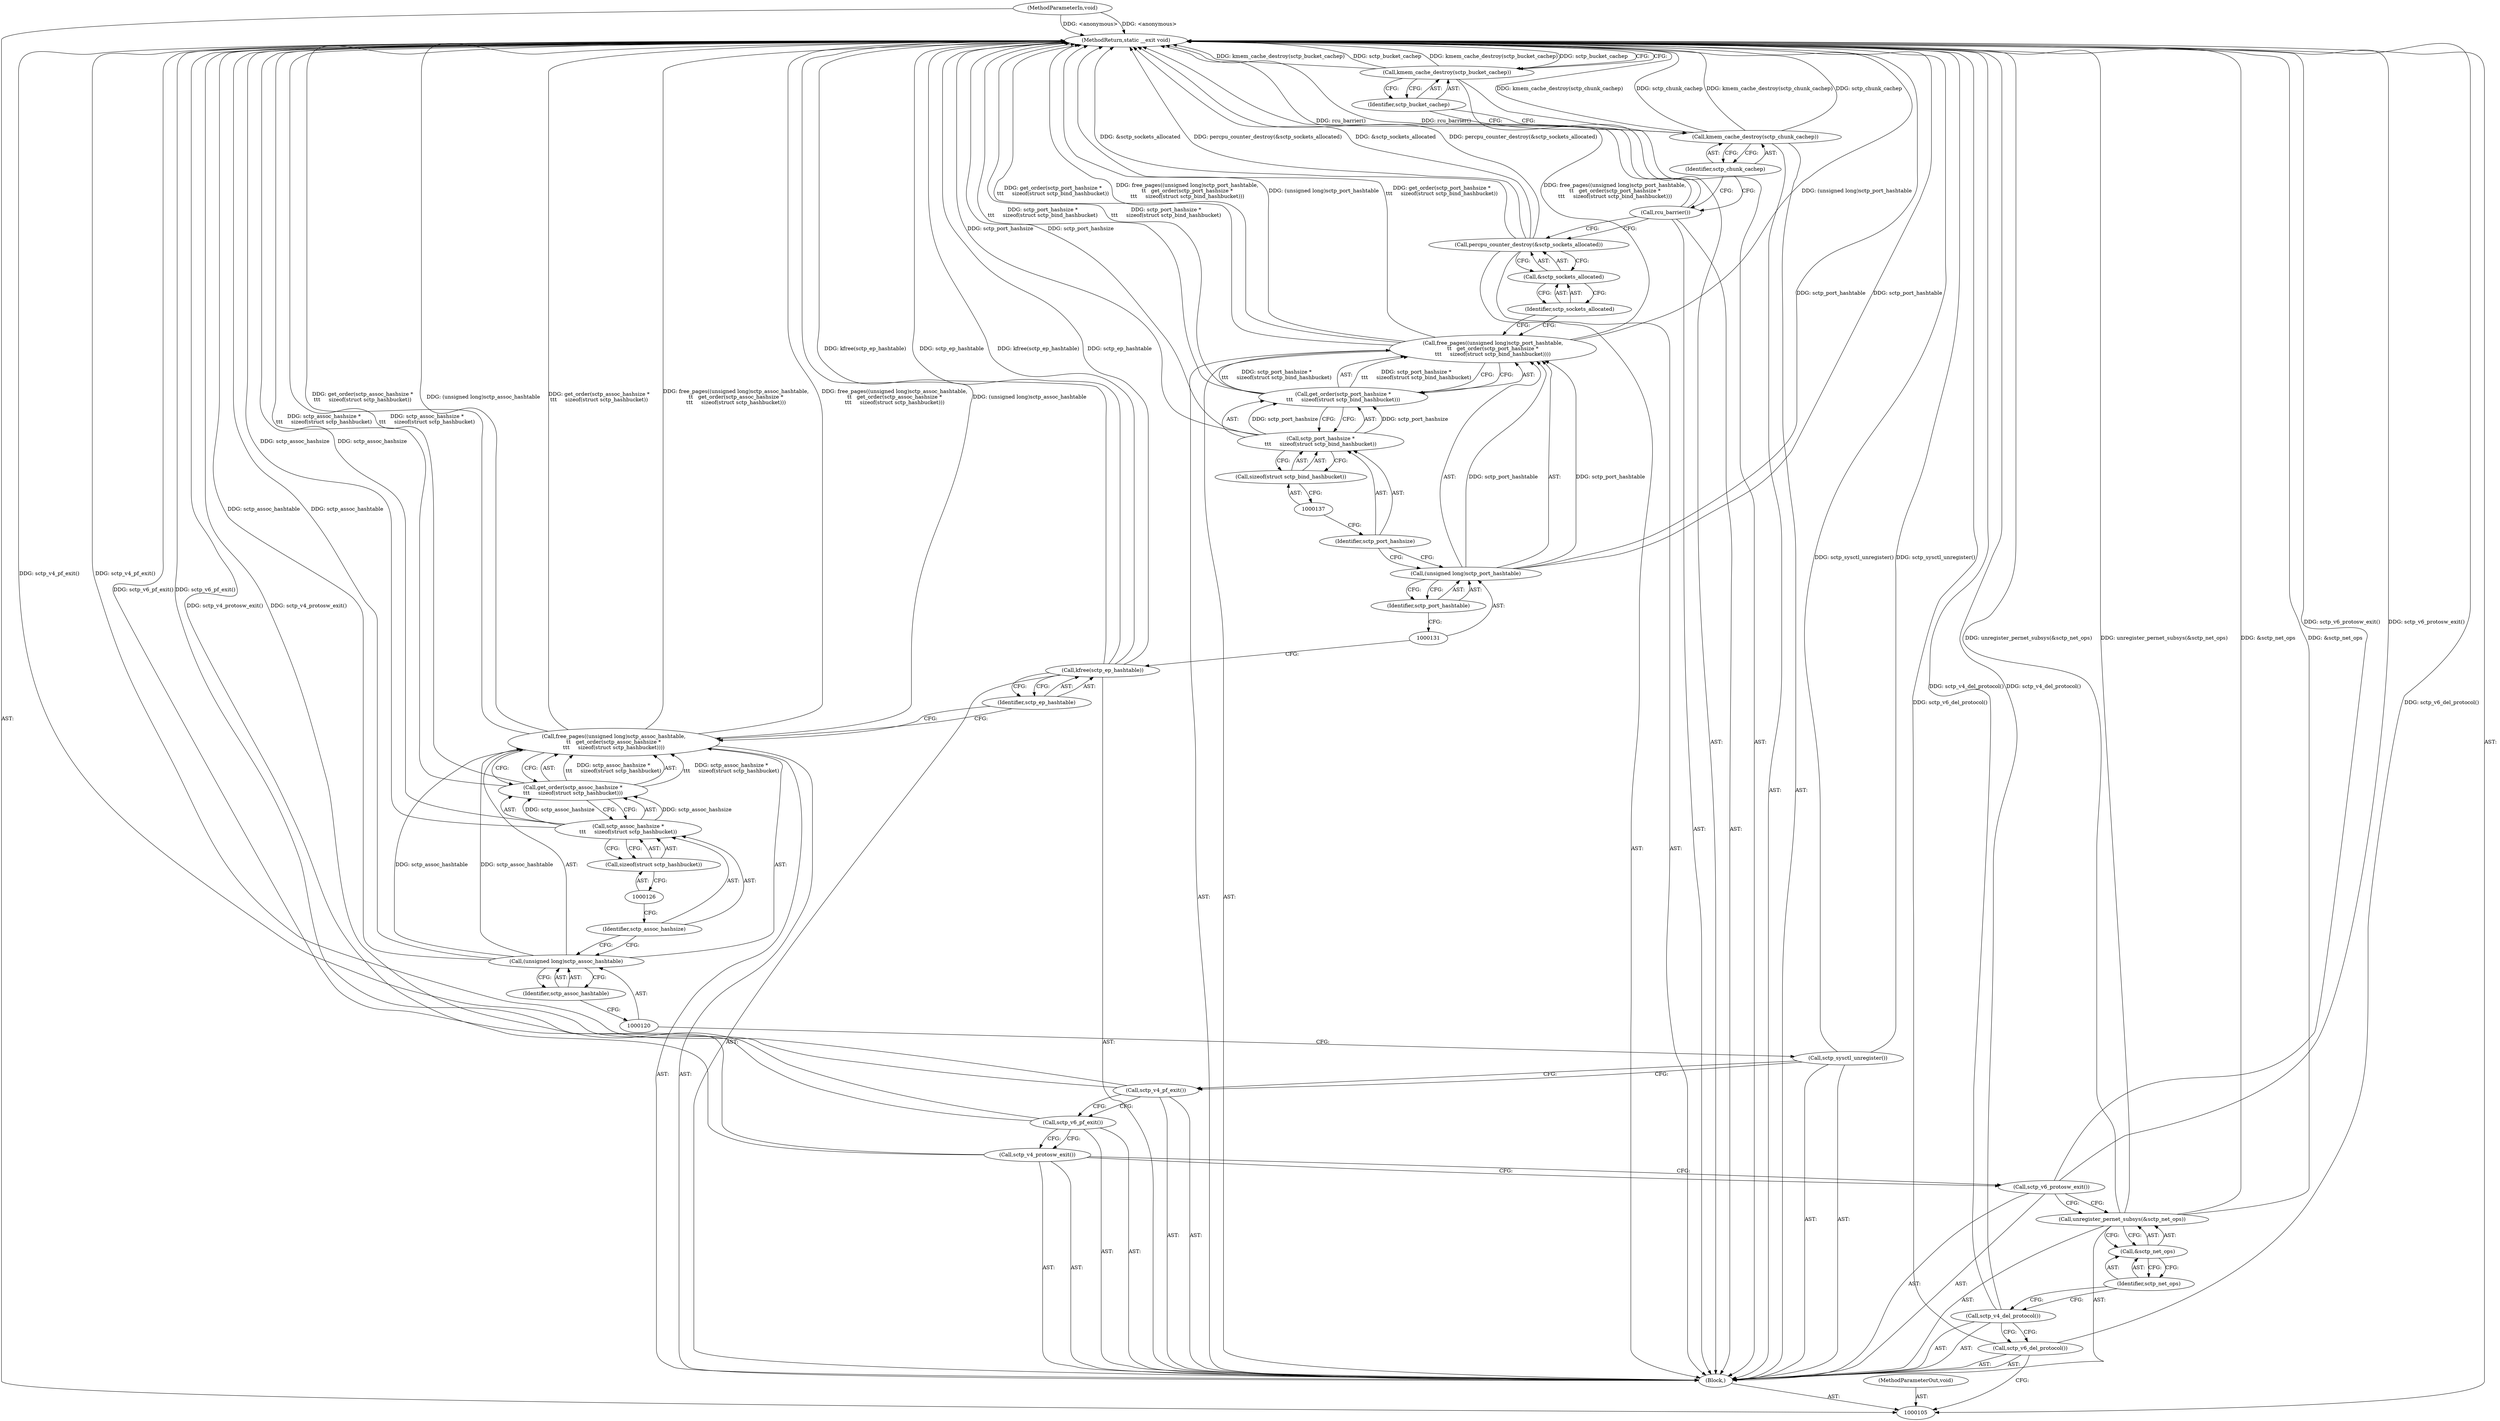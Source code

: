 digraph "1_linux_8e2d61e0aed2b7c4ecb35844fe07e0b2b762dee4" {
"1000146" [label="(MethodReturn,static __exit void)"];
"1000106" [label="(MethodParameterIn,void)"];
"1000218" [label="(MethodParameterOut,void)"];
"1000110" [label="(Call,unregister_pernet_subsys(&sctp_net_ops))"];
"1000111" [label="(Call,&sctp_net_ops)"];
"1000112" [label="(Identifier,sctp_net_ops)"];
"1000113" [label="(Call,sctp_v6_protosw_exit())"];
"1000114" [label="(Call,sctp_v4_protosw_exit())"];
"1000115" [label="(Call,sctp_v6_pf_exit())"];
"1000116" [label="(Call,sctp_v4_pf_exit())"];
"1000107" [label="(Block,)"];
"1000117" [label="(Call,sctp_sysctl_unregister())"];
"1000118" [label="(Call,free_pages((unsigned long)sctp_assoc_hashtable,\n\t\t   get_order(sctp_assoc_hashsize *\n\t\t\t     sizeof(struct sctp_hashbucket))))"];
"1000119" [label="(Call,(unsigned long)sctp_assoc_hashtable)"];
"1000121" [label="(Identifier,sctp_assoc_hashtable)"];
"1000123" [label="(Call,sctp_assoc_hashsize *\n\t\t\t     sizeof(struct sctp_hashbucket))"];
"1000124" [label="(Identifier,sctp_assoc_hashsize)"];
"1000122" [label="(Call,get_order(sctp_assoc_hashsize *\n\t\t\t     sizeof(struct sctp_hashbucket)))"];
"1000125" [label="(Call,sizeof(struct sctp_hashbucket))"];
"1000127" [label="(Call,kfree(sctp_ep_hashtable))"];
"1000128" [label="(Identifier,sctp_ep_hashtable)"];
"1000129" [label="(Call,free_pages((unsigned long)sctp_port_hashtable,\n\t\t   get_order(sctp_port_hashsize *\n\t\t\t     sizeof(struct sctp_bind_hashbucket))))"];
"1000130" [label="(Call,(unsigned long)sctp_port_hashtable)"];
"1000132" [label="(Identifier,sctp_port_hashtable)"];
"1000134" [label="(Call,sctp_port_hashsize *\n\t\t\t     sizeof(struct sctp_bind_hashbucket))"];
"1000135" [label="(Identifier,sctp_port_hashsize)"];
"1000133" [label="(Call,get_order(sctp_port_hashsize *\n\t\t\t     sizeof(struct sctp_bind_hashbucket)))"];
"1000136" [label="(Call,sizeof(struct sctp_bind_hashbucket))"];
"1000138" [label="(Call,percpu_counter_destroy(&sctp_sockets_allocated))"];
"1000139" [label="(Call,&sctp_sockets_allocated)"];
"1000140" [label="(Identifier,sctp_sockets_allocated)"];
"1000141" [label="(Call,rcu_barrier())"];
"1000142" [label="(Call,kmem_cache_destroy(sctp_chunk_cachep))"];
"1000143" [label="(Identifier,sctp_chunk_cachep)"];
"1000144" [label="(Call,kmem_cache_destroy(sctp_bucket_cachep))"];
"1000145" [label="(Identifier,sctp_bucket_cachep)"];
"1000108" [label="(Call,sctp_v6_del_protocol())"];
"1000109" [label="(Call,sctp_v4_del_protocol())"];
"1000146" -> "1000105"  [label="AST: "];
"1000146" -> "1000144"  [label="CFG: "];
"1000117" -> "1000146"  [label="DDG: sctp_sysctl_unregister()"];
"1000129" -> "1000146"  [label="DDG: (unsigned long)sctp_port_hashtable"];
"1000129" -> "1000146"  [label="DDG: get_order(sctp_port_hashsize *\n\t\t\t     sizeof(struct sctp_bind_hashbucket))"];
"1000129" -> "1000146"  [label="DDG: free_pages((unsigned long)sctp_port_hashtable,\n\t\t   get_order(sctp_port_hashsize *\n\t\t\t     sizeof(struct sctp_bind_hashbucket)))"];
"1000142" -> "1000146"  [label="DDG: kmem_cache_destroy(sctp_chunk_cachep)"];
"1000142" -> "1000146"  [label="DDG: sctp_chunk_cachep"];
"1000108" -> "1000146"  [label="DDG: sctp_v6_del_protocol()"];
"1000114" -> "1000146"  [label="DDG: sctp_v4_protosw_exit()"];
"1000127" -> "1000146"  [label="DDG: kfree(sctp_ep_hashtable)"];
"1000127" -> "1000146"  [label="DDG: sctp_ep_hashtable"];
"1000118" -> "1000146"  [label="DDG: free_pages((unsigned long)sctp_assoc_hashtable,\n\t\t   get_order(sctp_assoc_hashsize *\n\t\t\t     sizeof(struct sctp_hashbucket)))"];
"1000118" -> "1000146"  [label="DDG: (unsigned long)sctp_assoc_hashtable"];
"1000118" -> "1000146"  [label="DDG: get_order(sctp_assoc_hashsize *\n\t\t\t     sizeof(struct sctp_hashbucket))"];
"1000123" -> "1000146"  [label="DDG: sctp_assoc_hashsize"];
"1000122" -> "1000146"  [label="DDG: sctp_assoc_hashsize *\n\t\t\t     sizeof(struct sctp_hashbucket)"];
"1000130" -> "1000146"  [label="DDG: sctp_port_hashtable"];
"1000141" -> "1000146"  [label="DDG: rcu_barrier()"];
"1000138" -> "1000146"  [label="DDG: &sctp_sockets_allocated"];
"1000138" -> "1000146"  [label="DDG: percpu_counter_destroy(&sctp_sockets_allocated)"];
"1000144" -> "1000146"  [label="DDG: kmem_cache_destroy(sctp_bucket_cachep)"];
"1000144" -> "1000146"  [label="DDG: sctp_bucket_cachep"];
"1000133" -> "1000146"  [label="DDG: sctp_port_hashsize *\n\t\t\t     sizeof(struct sctp_bind_hashbucket)"];
"1000115" -> "1000146"  [label="DDG: sctp_v6_pf_exit()"];
"1000119" -> "1000146"  [label="DDG: sctp_assoc_hashtable"];
"1000134" -> "1000146"  [label="DDG: sctp_port_hashsize"];
"1000113" -> "1000146"  [label="DDG: sctp_v6_protosw_exit()"];
"1000110" -> "1000146"  [label="DDG: unregister_pernet_subsys(&sctp_net_ops)"];
"1000110" -> "1000146"  [label="DDG: &sctp_net_ops"];
"1000116" -> "1000146"  [label="DDG: sctp_v4_pf_exit()"];
"1000106" -> "1000146"  [label="DDG: <anonymous>"];
"1000109" -> "1000146"  [label="DDG: sctp_v4_del_protocol()"];
"1000106" -> "1000105"  [label="AST: "];
"1000106" -> "1000146"  [label="DDG: <anonymous>"];
"1000218" -> "1000105"  [label="AST: "];
"1000110" -> "1000107"  [label="AST: "];
"1000110" -> "1000111"  [label="CFG: "];
"1000111" -> "1000110"  [label="AST: "];
"1000113" -> "1000110"  [label="CFG: "];
"1000110" -> "1000146"  [label="DDG: unregister_pernet_subsys(&sctp_net_ops)"];
"1000110" -> "1000146"  [label="DDG: &sctp_net_ops"];
"1000111" -> "1000110"  [label="AST: "];
"1000111" -> "1000112"  [label="CFG: "];
"1000112" -> "1000111"  [label="AST: "];
"1000110" -> "1000111"  [label="CFG: "];
"1000112" -> "1000111"  [label="AST: "];
"1000112" -> "1000109"  [label="CFG: "];
"1000111" -> "1000112"  [label="CFG: "];
"1000113" -> "1000107"  [label="AST: "];
"1000113" -> "1000110"  [label="CFG: "];
"1000114" -> "1000113"  [label="CFG: "];
"1000113" -> "1000146"  [label="DDG: sctp_v6_protosw_exit()"];
"1000114" -> "1000107"  [label="AST: "];
"1000114" -> "1000113"  [label="CFG: "];
"1000115" -> "1000114"  [label="CFG: "];
"1000114" -> "1000146"  [label="DDG: sctp_v4_protosw_exit()"];
"1000115" -> "1000107"  [label="AST: "];
"1000115" -> "1000114"  [label="CFG: "];
"1000116" -> "1000115"  [label="CFG: "];
"1000115" -> "1000146"  [label="DDG: sctp_v6_pf_exit()"];
"1000116" -> "1000107"  [label="AST: "];
"1000116" -> "1000115"  [label="CFG: "];
"1000117" -> "1000116"  [label="CFG: "];
"1000116" -> "1000146"  [label="DDG: sctp_v4_pf_exit()"];
"1000107" -> "1000105"  [label="AST: "];
"1000108" -> "1000107"  [label="AST: "];
"1000109" -> "1000107"  [label="AST: "];
"1000110" -> "1000107"  [label="AST: "];
"1000113" -> "1000107"  [label="AST: "];
"1000114" -> "1000107"  [label="AST: "];
"1000115" -> "1000107"  [label="AST: "];
"1000116" -> "1000107"  [label="AST: "];
"1000117" -> "1000107"  [label="AST: "];
"1000118" -> "1000107"  [label="AST: "];
"1000127" -> "1000107"  [label="AST: "];
"1000129" -> "1000107"  [label="AST: "];
"1000138" -> "1000107"  [label="AST: "];
"1000141" -> "1000107"  [label="AST: "];
"1000142" -> "1000107"  [label="AST: "];
"1000144" -> "1000107"  [label="AST: "];
"1000117" -> "1000107"  [label="AST: "];
"1000117" -> "1000116"  [label="CFG: "];
"1000120" -> "1000117"  [label="CFG: "];
"1000117" -> "1000146"  [label="DDG: sctp_sysctl_unregister()"];
"1000118" -> "1000107"  [label="AST: "];
"1000118" -> "1000122"  [label="CFG: "];
"1000119" -> "1000118"  [label="AST: "];
"1000122" -> "1000118"  [label="AST: "];
"1000128" -> "1000118"  [label="CFG: "];
"1000118" -> "1000146"  [label="DDG: free_pages((unsigned long)sctp_assoc_hashtable,\n\t\t   get_order(sctp_assoc_hashsize *\n\t\t\t     sizeof(struct sctp_hashbucket)))"];
"1000118" -> "1000146"  [label="DDG: (unsigned long)sctp_assoc_hashtable"];
"1000118" -> "1000146"  [label="DDG: get_order(sctp_assoc_hashsize *\n\t\t\t     sizeof(struct sctp_hashbucket))"];
"1000119" -> "1000118"  [label="DDG: sctp_assoc_hashtable"];
"1000122" -> "1000118"  [label="DDG: sctp_assoc_hashsize *\n\t\t\t     sizeof(struct sctp_hashbucket)"];
"1000119" -> "1000118"  [label="AST: "];
"1000119" -> "1000121"  [label="CFG: "];
"1000120" -> "1000119"  [label="AST: "];
"1000121" -> "1000119"  [label="AST: "];
"1000124" -> "1000119"  [label="CFG: "];
"1000119" -> "1000146"  [label="DDG: sctp_assoc_hashtable"];
"1000119" -> "1000118"  [label="DDG: sctp_assoc_hashtable"];
"1000121" -> "1000119"  [label="AST: "];
"1000121" -> "1000120"  [label="CFG: "];
"1000119" -> "1000121"  [label="CFG: "];
"1000123" -> "1000122"  [label="AST: "];
"1000123" -> "1000125"  [label="CFG: "];
"1000124" -> "1000123"  [label="AST: "];
"1000125" -> "1000123"  [label="AST: "];
"1000122" -> "1000123"  [label="CFG: "];
"1000123" -> "1000146"  [label="DDG: sctp_assoc_hashsize"];
"1000123" -> "1000122"  [label="DDG: sctp_assoc_hashsize"];
"1000124" -> "1000123"  [label="AST: "];
"1000124" -> "1000119"  [label="CFG: "];
"1000126" -> "1000124"  [label="CFG: "];
"1000122" -> "1000118"  [label="AST: "];
"1000122" -> "1000123"  [label="CFG: "];
"1000123" -> "1000122"  [label="AST: "];
"1000118" -> "1000122"  [label="CFG: "];
"1000122" -> "1000146"  [label="DDG: sctp_assoc_hashsize *\n\t\t\t     sizeof(struct sctp_hashbucket)"];
"1000122" -> "1000118"  [label="DDG: sctp_assoc_hashsize *\n\t\t\t     sizeof(struct sctp_hashbucket)"];
"1000123" -> "1000122"  [label="DDG: sctp_assoc_hashsize"];
"1000125" -> "1000123"  [label="AST: "];
"1000125" -> "1000126"  [label="CFG: "];
"1000126" -> "1000125"  [label="AST: "];
"1000123" -> "1000125"  [label="CFG: "];
"1000127" -> "1000107"  [label="AST: "];
"1000127" -> "1000128"  [label="CFG: "];
"1000128" -> "1000127"  [label="AST: "];
"1000131" -> "1000127"  [label="CFG: "];
"1000127" -> "1000146"  [label="DDG: kfree(sctp_ep_hashtable)"];
"1000127" -> "1000146"  [label="DDG: sctp_ep_hashtable"];
"1000128" -> "1000127"  [label="AST: "];
"1000128" -> "1000118"  [label="CFG: "];
"1000127" -> "1000128"  [label="CFG: "];
"1000129" -> "1000107"  [label="AST: "];
"1000129" -> "1000133"  [label="CFG: "];
"1000130" -> "1000129"  [label="AST: "];
"1000133" -> "1000129"  [label="AST: "];
"1000140" -> "1000129"  [label="CFG: "];
"1000129" -> "1000146"  [label="DDG: (unsigned long)sctp_port_hashtable"];
"1000129" -> "1000146"  [label="DDG: get_order(sctp_port_hashsize *\n\t\t\t     sizeof(struct sctp_bind_hashbucket))"];
"1000129" -> "1000146"  [label="DDG: free_pages((unsigned long)sctp_port_hashtable,\n\t\t   get_order(sctp_port_hashsize *\n\t\t\t     sizeof(struct sctp_bind_hashbucket)))"];
"1000130" -> "1000129"  [label="DDG: sctp_port_hashtable"];
"1000133" -> "1000129"  [label="DDG: sctp_port_hashsize *\n\t\t\t     sizeof(struct sctp_bind_hashbucket)"];
"1000130" -> "1000129"  [label="AST: "];
"1000130" -> "1000132"  [label="CFG: "];
"1000131" -> "1000130"  [label="AST: "];
"1000132" -> "1000130"  [label="AST: "];
"1000135" -> "1000130"  [label="CFG: "];
"1000130" -> "1000146"  [label="DDG: sctp_port_hashtable"];
"1000130" -> "1000129"  [label="DDG: sctp_port_hashtable"];
"1000132" -> "1000130"  [label="AST: "];
"1000132" -> "1000131"  [label="CFG: "];
"1000130" -> "1000132"  [label="CFG: "];
"1000134" -> "1000133"  [label="AST: "];
"1000134" -> "1000136"  [label="CFG: "];
"1000135" -> "1000134"  [label="AST: "];
"1000136" -> "1000134"  [label="AST: "];
"1000133" -> "1000134"  [label="CFG: "];
"1000134" -> "1000146"  [label="DDG: sctp_port_hashsize"];
"1000134" -> "1000133"  [label="DDG: sctp_port_hashsize"];
"1000135" -> "1000134"  [label="AST: "];
"1000135" -> "1000130"  [label="CFG: "];
"1000137" -> "1000135"  [label="CFG: "];
"1000133" -> "1000129"  [label="AST: "];
"1000133" -> "1000134"  [label="CFG: "];
"1000134" -> "1000133"  [label="AST: "];
"1000129" -> "1000133"  [label="CFG: "];
"1000133" -> "1000146"  [label="DDG: sctp_port_hashsize *\n\t\t\t     sizeof(struct sctp_bind_hashbucket)"];
"1000133" -> "1000129"  [label="DDG: sctp_port_hashsize *\n\t\t\t     sizeof(struct sctp_bind_hashbucket)"];
"1000134" -> "1000133"  [label="DDG: sctp_port_hashsize"];
"1000136" -> "1000134"  [label="AST: "];
"1000136" -> "1000137"  [label="CFG: "];
"1000137" -> "1000136"  [label="AST: "];
"1000134" -> "1000136"  [label="CFG: "];
"1000138" -> "1000107"  [label="AST: "];
"1000138" -> "1000139"  [label="CFG: "];
"1000139" -> "1000138"  [label="AST: "];
"1000141" -> "1000138"  [label="CFG: "];
"1000138" -> "1000146"  [label="DDG: &sctp_sockets_allocated"];
"1000138" -> "1000146"  [label="DDG: percpu_counter_destroy(&sctp_sockets_allocated)"];
"1000139" -> "1000138"  [label="AST: "];
"1000139" -> "1000140"  [label="CFG: "];
"1000140" -> "1000139"  [label="AST: "];
"1000138" -> "1000139"  [label="CFG: "];
"1000140" -> "1000139"  [label="AST: "];
"1000140" -> "1000129"  [label="CFG: "];
"1000139" -> "1000140"  [label="CFG: "];
"1000141" -> "1000107"  [label="AST: "];
"1000141" -> "1000138"  [label="CFG: "];
"1000143" -> "1000141"  [label="CFG: "];
"1000141" -> "1000146"  [label="DDG: rcu_barrier()"];
"1000142" -> "1000107"  [label="AST: "];
"1000142" -> "1000143"  [label="CFG: "];
"1000143" -> "1000142"  [label="AST: "];
"1000145" -> "1000142"  [label="CFG: "];
"1000142" -> "1000146"  [label="DDG: kmem_cache_destroy(sctp_chunk_cachep)"];
"1000142" -> "1000146"  [label="DDG: sctp_chunk_cachep"];
"1000143" -> "1000142"  [label="AST: "];
"1000143" -> "1000141"  [label="CFG: "];
"1000142" -> "1000143"  [label="CFG: "];
"1000144" -> "1000107"  [label="AST: "];
"1000144" -> "1000145"  [label="CFG: "];
"1000145" -> "1000144"  [label="AST: "];
"1000146" -> "1000144"  [label="CFG: "];
"1000144" -> "1000146"  [label="DDG: kmem_cache_destroy(sctp_bucket_cachep)"];
"1000144" -> "1000146"  [label="DDG: sctp_bucket_cachep"];
"1000145" -> "1000144"  [label="AST: "];
"1000145" -> "1000142"  [label="CFG: "];
"1000144" -> "1000145"  [label="CFG: "];
"1000108" -> "1000107"  [label="AST: "];
"1000108" -> "1000105"  [label="CFG: "];
"1000109" -> "1000108"  [label="CFG: "];
"1000108" -> "1000146"  [label="DDG: sctp_v6_del_protocol()"];
"1000109" -> "1000107"  [label="AST: "];
"1000109" -> "1000108"  [label="CFG: "];
"1000112" -> "1000109"  [label="CFG: "];
"1000109" -> "1000146"  [label="DDG: sctp_v4_del_protocol()"];
}
